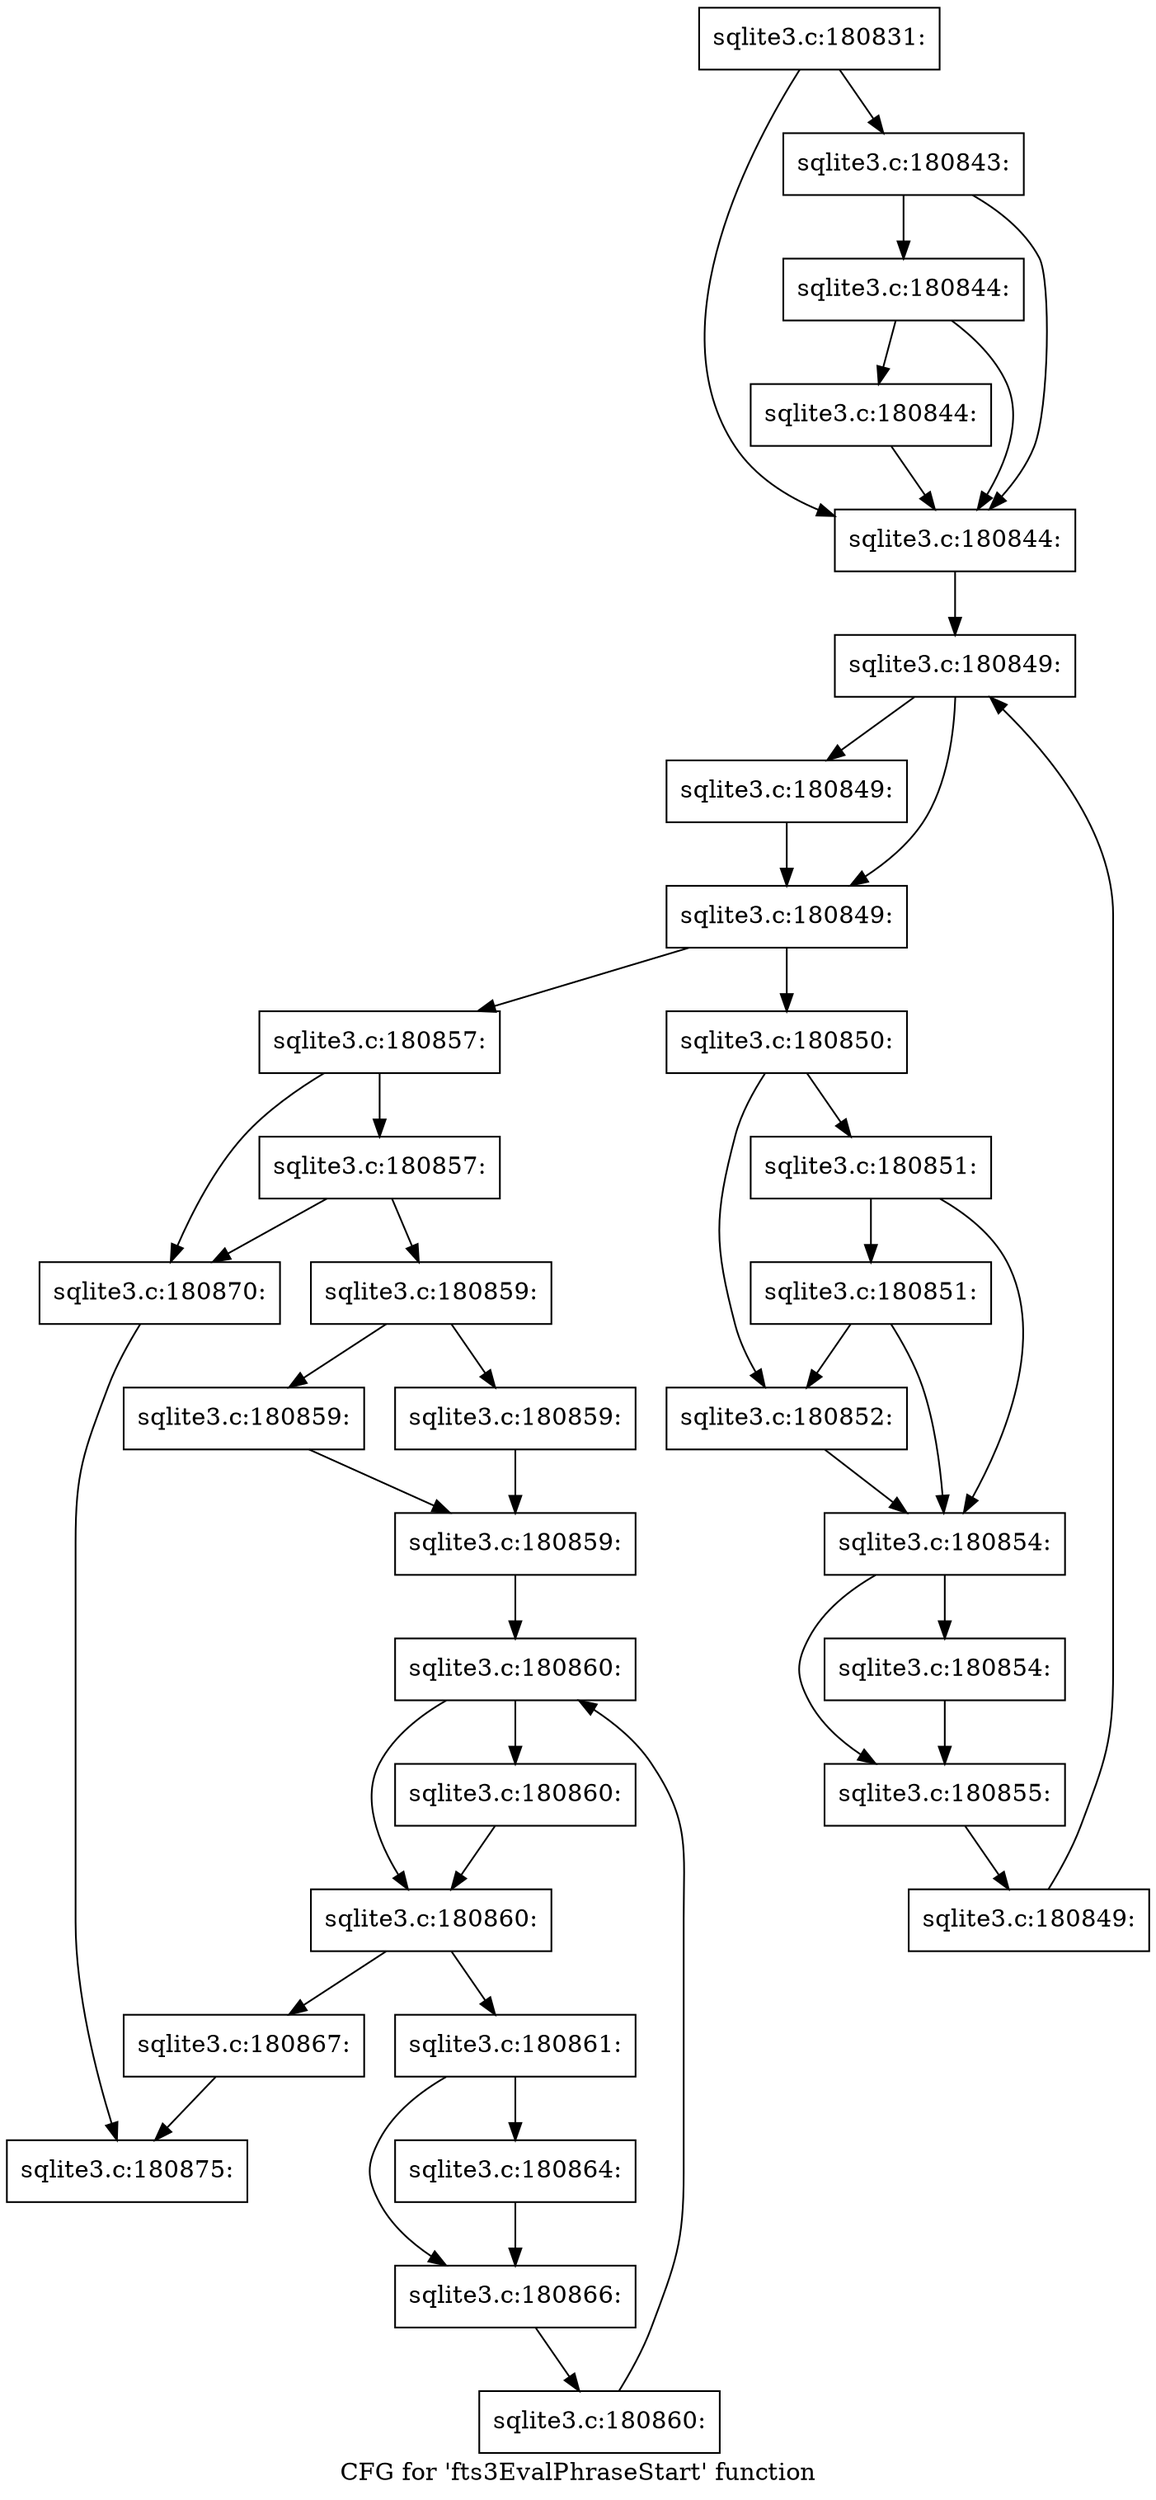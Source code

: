 digraph "CFG for 'fts3EvalPhraseStart' function" {
	label="CFG for 'fts3EvalPhraseStart' function";

	Node0x55c0faf4f560 [shape=record,label="{sqlite3.c:180831:}"];
	Node0x55c0faf4f560 -> Node0x55c0faf57280;
	Node0x55c0faf4f560 -> Node0x55c0faf57160;
	Node0x55c0faf57280 [shape=record,label="{sqlite3.c:180843:}"];
	Node0x55c0faf57280 -> Node0x55c0faf57200;
	Node0x55c0faf57280 -> Node0x55c0faf57160;
	Node0x55c0faf57200 [shape=record,label="{sqlite3.c:180844:}"];
	Node0x55c0faf57200 -> Node0x55c0faf571b0;
	Node0x55c0faf57200 -> Node0x55c0faf57160;
	Node0x55c0faf571b0 [shape=record,label="{sqlite3.c:180844:}"];
	Node0x55c0faf571b0 -> Node0x55c0faf57160;
	Node0x55c0faf57160 [shape=record,label="{sqlite3.c:180844:}"];
	Node0x55c0faf57160 -> Node0x55c0faf58720;
	Node0x55c0faf58720 [shape=record,label="{sqlite3.c:180849:}"];
	Node0x55c0faf58720 -> Node0x55c0faf58a10;
	Node0x55c0faf58720 -> Node0x55c0faf589c0;
	Node0x55c0faf58a10 [shape=record,label="{sqlite3.c:180849:}"];
	Node0x55c0faf58a10 -> Node0x55c0faf589c0;
	Node0x55c0faf589c0 [shape=record,label="{sqlite3.c:180849:}"];
	Node0x55c0faf589c0 -> Node0x55c0faf58940;
	Node0x55c0faf589c0 -> Node0x55c0faf58570;
	Node0x55c0faf58940 [shape=record,label="{sqlite3.c:180850:}"];
	Node0x55c0faf58940 -> Node0x55c0faf599c0;
	Node0x55c0faf58940 -> Node0x55c0faf59a60;
	Node0x55c0faf59a60 [shape=record,label="{sqlite3.c:180851:}"];
	Node0x55c0faf59a60 -> Node0x55c0faf59e20;
	Node0x55c0faf59a60 -> Node0x55c0faf59a10;
	Node0x55c0faf59e20 [shape=record,label="{sqlite3.c:180851:}"];
	Node0x55c0faf59e20 -> Node0x55c0faf59a10;
	Node0x55c0faf59e20 -> Node0x55c0faf599c0;
	Node0x55c0faf599c0 [shape=record,label="{sqlite3.c:180852:}"];
	Node0x55c0faf599c0 -> Node0x55c0faf59a10;
	Node0x55c0faf59a10 [shape=record,label="{sqlite3.c:180854:}"];
	Node0x55c0faf59a10 -> Node0x55c0faf5aa40;
	Node0x55c0faf59a10 -> Node0x55c0faf5aa90;
	Node0x55c0faf5aa40 [shape=record,label="{sqlite3.c:180854:}"];
	Node0x55c0faf5aa40 -> Node0x55c0faf5aa90;
	Node0x55c0faf5aa90 [shape=record,label="{sqlite3.c:180855:}"];
	Node0x55c0faf5aa90 -> Node0x55c0faf588b0;
	Node0x55c0faf588b0 [shape=record,label="{sqlite3.c:180849:}"];
	Node0x55c0faf588b0 -> Node0x55c0faf58720;
	Node0x55c0faf58570 [shape=record,label="{sqlite3.c:180857:}"];
	Node0x55c0faf58570 -> Node0x55c0faf5b590;
	Node0x55c0faf58570 -> Node0x55c0faf5b540;
	Node0x55c0faf5b590 [shape=record,label="{sqlite3.c:180857:}"];
	Node0x55c0faf5b590 -> Node0x55c0faf5b4a0;
	Node0x55c0faf5b590 -> Node0x55c0faf5b540;
	Node0x55c0faf5b4a0 [shape=record,label="{sqlite3.c:180859:}"];
	Node0x55c0faf5b4a0 -> Node0x55c0faf5bd20;
	Node0x55c0faf5b4a0 -> Node0x55c0faf5bd70;
	Node0x55c0faf5bd20 [shape=record,label="{sqlite3.c:180859:}"];
	Node0x55c0faf5bd20 -> Node0x55c0faf5bdc0;
	Node0x55c0faf5bd70 [shape=record,label="{sqlite3.c:180859:}"];
	Node0x55c0faf5bd70 -> Node0x55c0faf5bdc0;
	Node0x55c0faf5bdc0 [shape=record,label="{sqlite3.c:180859:}"];
	Node0x55c0faf5bdc0 -> Node0x55c0faf5c9b0;
	Node0x55c0faf5c9b0 [shape=record,label="{sqlite3.c:180860:}"];
	Node0x55c0faf5c9b0 -> Node0x55c0faf5cca0;
	Node0x55c0faf5c9b0 -> Node0x55c0faf5cc50;
	Node0x55c0faf5cca0 [shape=record,label="{sqlite3.c:180860:}"];
	Node0x55c0faf5cca0 -> Node0x55c0faf5cc50;
	Node0x55c0faf5cc50 [shape=record,label="{sqlite3.c:180860:}"];
	Node0x55c0faf5cc50 -> Node0x55c0faf5cbd0;
	Node0x55c0faf5cc50 -> Node0x55c0faf5c800;
	Node0x55c0faf5cbd0 [shape=record,label="{sqlite3.c:180861:}"];
	Node0x55c0faf5cbd0 -> Node0x55c0faf5e230;
	Node0x55c0faf5cbd0 -> Node0x55c0faf5e280;
	Node0x55c0faf5e230 [shape=record,label="{sqlite3.c:180864:}"];
	Node0x55c0faf5e230 -> Node0x55c0faf5e280;
	Node0x55c0faf5e280 [shape=record,label="{sqlite3.c:180866:}"];
	Node0x55c0faf5e280 -> Node0x55c0faf5cb40;
	Node0x55c0faf5cb40 [shape=record,label="{sqlite3.c:180860:}"];
	Node0x55c0faf5cb40 -> Node0x55c0faf5c9b0;
	Node0x55c0faf5c800 [shape=record,label="{sqlite3.c:180867:}"];
	Node0x55c0faf5c800 -> Node0x55c0faf5b4f0;
	Node0x55c0faf5b540 [shape=record,label="{sqlite3.c:180870:}"];
	Node0x55c0faf5b540 -> Node0x55c0faf5b4f0;
	Node0x55c0faf5b4f0 [shape=record,label="{sqlite3.c:180875:}"];
}
